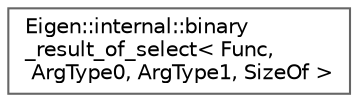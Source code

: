 digraph "Graphical Class Hierarchy"
{
 // LATEX_PDF_SIZE
  bgcolor="transparent";
  edge [fontname=Helvetica,fontsize=10,labelfontname=Helvetica,labelfontsize=10];
  node [fontname=Helvetica,fontsize=10,shape=box,height=0.2,width=0.4];
  rankdir="LR";
  Node0 [id="Node000000",label="Eigen::internal::binary\l_result_of_select\< Func,\l ArgType0, ArgType1, SizeOf \>",height=0.2,width=0.4,color="grey40", fillcolor="white", style="filled",URL="$structEigen_1_1internal_1_1binary__result__of__select.html",tooltip=" "];
}
